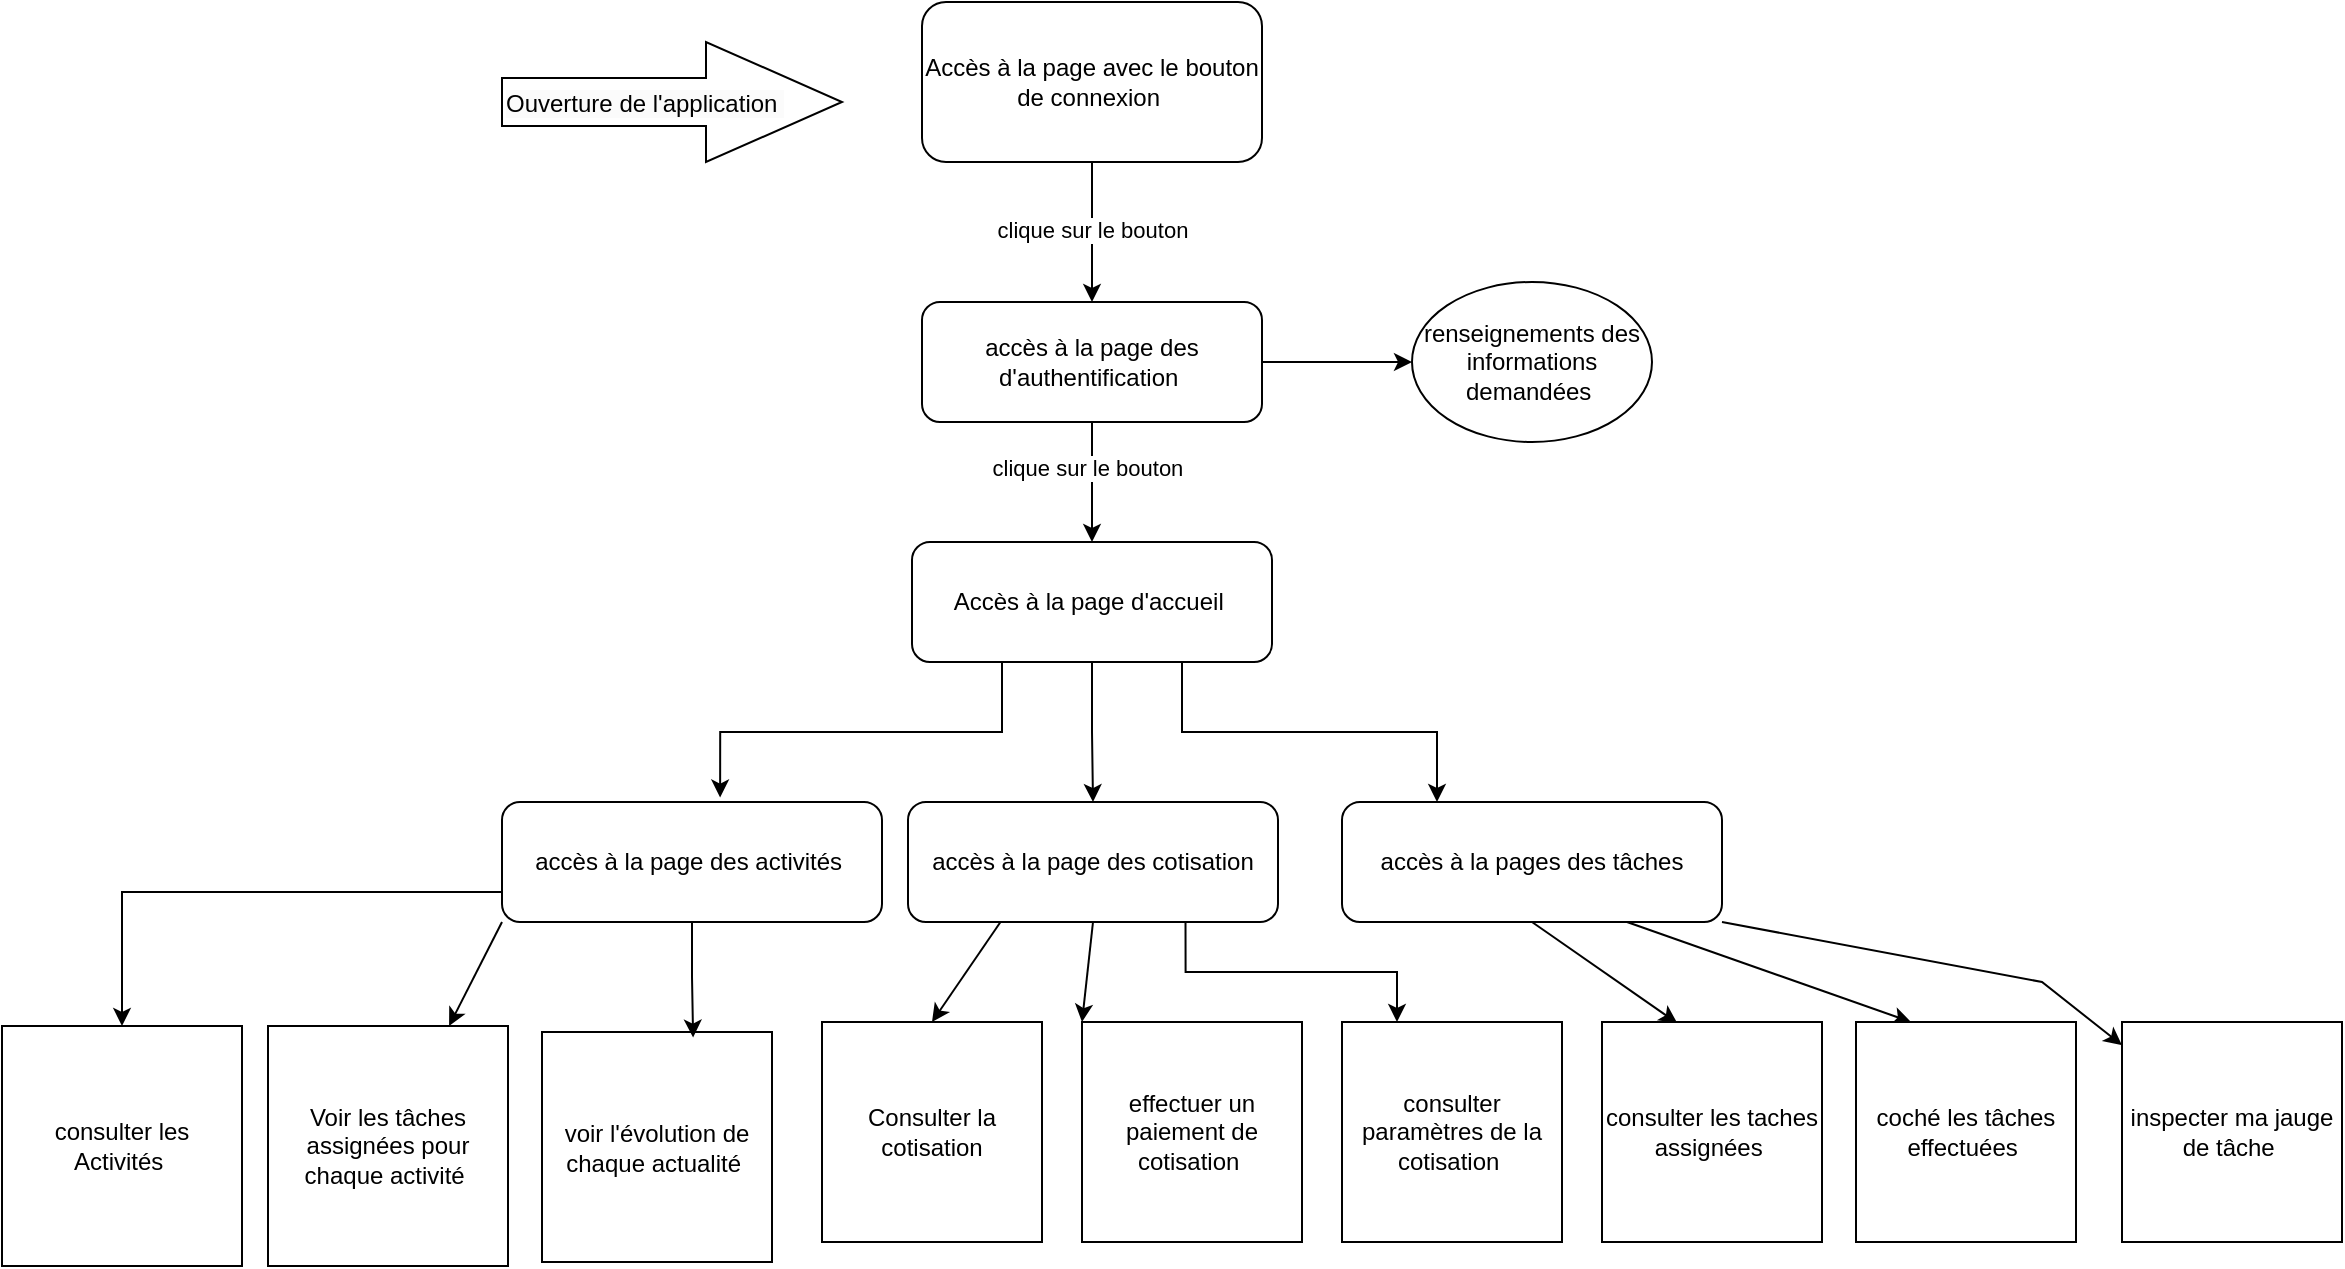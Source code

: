 <mxfile version="22.1.11" type="device">
  <diagram name="Page-1" id="XO49i9onH05lIG3nbgFd">
    <mxGraphModel dx="2281" dy="658" grid="1" gridSize="10" guides="1" tooltips="1" connect="1" arrows="1" fold="1" page="1" pageScale="1" pageWidth="827" pageHeight="1169" math="0" shadow="0">
      <root>
        <mxCell id="0" />
        <mxCell id="1" parent="0" />
        <mxCell id="NEAYHlA8jCif_8vsLs7x-7" style="edgeStyle=orthogonalEdgeStyle;rounded=0;orthogonalLoop=1;jettySize=auto;html=1;exitX=0.5;exitY=1;exitDx=0;exitDy=0;entryX=0.5;entryY=0;entryDx=0;entryDy=0;" edge="1" parent="1" source="NEAYHlA8jCif_8vsLs7x-1" target="NEAYHlA8jCif_8vsLs7x-6">
          <mxGeometry relative="1" as="geometry" />
        </mxCell>
        <mxCell id="NEAYHlA8jCif_8vsLs7x-8" value="clique sur le bouton" style="edgeLabel;html=1;align=center;verticalAlign=middle;resizable=0;points=[];" vertex="1" connectable="0" parent="NEAYHlA8jCif_8vsLs7x-7">
          <mxGeometry x="-0.046" relative="1" as="geometry">
            <mxPoint as="offset" />
          </mxGeometry>
        </mxCell>
        <mxCell id="NEAYHlA8jCif_8vsLs7x-1" value="Accès à la page avec le bouton de connexion&amp;nbsp;" style="rounded=1;whiteSpace=wrap;html=1;" vertex="1" parent="1">
          <mxGeometry x="280" y="30" width="170" height="80" as="geometry" />
        </mxCell>
        <mxCell id="NEAYHlA8jCif_8vsLs7x-3" value="" style="shape=singleArrow;whiteSpace=wrap;html=1;arrowWidth=0.4;arrowSize=0.4;" vertex="1" parent="1">
          <mxGeometry x="70" y="50" width="170" height="60" as="geometry" />
        </mxCell>
        <mxCell id="NEAYHlA8jCif_8vsLs7x-4" value="&lt;br style=&quot;border-color: var(--border-color); color: rgb(0, 0, 0); font-family: Helvetica; font-size: 12px; font-style: normal; font-variant-ligatures: normal; font-variant-caps: normal; font-weight: 400; letter-spacing: normal; orphans: 2; text-align: center; text-indent: 0px; text-transform: none; widows: 2; word-spacing: 0px; -webkit-text-stroke-width: 0px; background-color: rgb(251, 251, 251); text-decoration-thickness: initial; text-decoration-style: initial; text-decoration-color: initial;&quot;&gt;&lt;span style=&quot;color: rgb(0, 0, 0); font-family: Helvetica; font-size: 12px; font-style: normal; font-variant-ligatures: normal; font-variant-caps: normal; font-weight: 400; letter-spacing: normal; orphans: 2; text-align: center; text-indent: 0px; text-transform: none; widows: 2; word-spacing: 0px; -webkit-text-stroke-width: 0px; background-color: rgb(251, 251, 251); text-decoration-thickness: initial; text-decoration-style: initial; text-decoration-color: initial; float: none; display: inline !important;&quot;&gt;Ouverture de l&#39;application&amp;nbsp;&lt;/span&gt;" style="text;whiteSpace=wrap;html=1;" vertex="1" parent="1">
          <mxGeometry x="70" y="53" width="170" height="50" as="geometry" />
        </mxCell>
        <mxCell id="NEAYHlA8jCif_8vsLs7x-13" style="edgeStyle=orthogonalEdgeStyle;rounded=0;orthogonalLoop=1;jettySize=auto;html=1;exitX=0.5;exitY=1;exitDx=0;exitDy=0;entryX=0.5;entryY=0;entryDx=0;entryDy=0;" edge="1" parent="1" source="NEAYHlA8jCif_8vsLs7x-6" target="NEAYHlA8jCif_8vsLs7x-12">
          <mxGeometry relative="1" as="geometry" />
        </mxCell>
        <mxCell id="NEAYHlA8jCif_8vsLs7x-14" value="clique sur le bouton&amp;nbsp;" style="edgeLabel;html=1;align=center;verticalAlign=middle;resizable=0;points=[];" vertex="1" connectable="0" parent="NEAYHlA8jCif_8vsLs7x-13">
          <mxGeometry x="-0.247" y="-1" relative="1" as="geometry">
            <mxPoint as="offset" />
          </mxGeometry>
        </mxCell>
        <mxCell id="NEAYHlA8jCif_8vsLs7x-144" style="edgeStyle=orthogonalEdgeStyle;rounded=0;orthogonalLoop=1;jettySize=auto;html=1;exitX=1;exitY=0.5;exitDx=0;exitDy=0;entryX=0;entryY=0.5;entryDx=0;entryDy=0;" edge="1" parent="1" source="NEAYHlA8jCif_8vsLs7x-6" target="NEAYHlA8jCif_8vsLs7x-143">
          <mxGeometry relative="1" as="geometry" />
        </mxCell>
        <mxCell id="NEAYHlA8jCif_8vsLs7x-6" value="accès à la page des d&#39;authentification&amp;nbsp;" style="rounded=1;whiteSpace=wrap;html=1;" vertex="1" parent="1">
          <mxGeometry x="280" y="180" width="170" height="60" as="geometry" />
        </mxCell>
        <mxCell id="NEAYHlA8jCif_8vsLs7x-19" style="edgeStyle=orthogonalEdgeStyle;rounded=0;orthogonalLoop=1;jettySize=auto;html=1;exitX=0.5;exitY=1;exitDx=0;exitDy=0;entryX=0.5;entryY=0;entryDx=0;entryDy=0;" edge="1" parent="1" source="NEAYHlA8jCif_8vsLs7x-12" target="NEAYHlA8jCif_8vsLs7x-16">
          <mxGeometry relative="1" as="geometry" />
        </mxCell>
        <mxCell id="NEAYHlA8jCif_8vsLs7x-21" style="edgeStyle=orthogonalEdgeStyle;rounded=0;orthogonalLoop=1;jettySize=auto;html=1;exitX=0.75;exitY=1;exitDx=0;exitDy=0;entryX=0.25;entryY=0;entryDx=0;entryDy=0;" edge="1" parent="1" source="NEAYHlA8jCif_8vsLs7x-12" target="NEAYHlA8jCif_8vsLs7x-17">
          <mxGeometry relative="1" as="geometry" />
        </mxCell>
        <mxCell id="NEAYHlA8jCif_8vsLs7x-12" value="Accès à la page d&#39;accueil&amp;nbsp;" style="rounded=1;whiteSpace=wrap;html=1;" vertex="1" parent="1">
          <mxGeometry x="275" y="300" width="180" height="60" as="geometry" />
        </mxCell>
        <mxCell id="NEAYHlA8jCif_8vsLs7x-32" style="edgeStyle=orthogonalEdgeStyle;rounded=0;orthogonalLoop=1;jettySize=auto;html=1;exitX=0;exitY=0.75;exitDx=0;exitDy=0;" edge="1" parent="1" source="NEAYHlA8jCif_8vsLs7x-15" target="NEAYHlA8jCif_8vsLs7x-22">
          <mxGeometry relative="1" as="geometry" />
        </mxCell>
        <mxCell id="NEAYHlA8jCif_8vsLs7x-33" style="rounded=0;orthogonalLoop=1;jettySize=auto;html=1;exitX=0;exitY=1;exitDx=0;exitDy=0;" edge="1" parent="1" source="NEAYHlA8jCif_8vsLs7x-15" target="NEAYHlA8jCif_8vsLs7x-23">
          <mxGeometry relative="1" as="geometry" />
        </mxCell>
        <mxCell id="NEAYHlA8jCif_8vsLs7x-15" value="accès à la page des activités&amp;nbsp;" style="rounded=1;whiteSpace=wrap;html=1;" vertex="1" parent="1">
          <mxGeometry x="70" y="430" width="190" height="60" as="geometry" />
        </mxCell>
        <mxCell id="NEAYHlA8jCif_8vsLs7x-35" style="rounded=0;orthogonalLoop=1;jettySize=auto;html=1;exitX=0.25;exitY=1;exitDx=0;exitDy=0;entryX=0.5;entryY=0;entryDx=0;entryDy=0;" edge="1" parent="1" source="NEAYHlA8jCif_8vsLs7x-16" target="NEAYHlA8jCif_8vsLs7x-25">
          <mxGeometry relative="1" as="geometry" />
        </mxCell>
        <mxCell id="NEAYHlA8jCif_8vsLs7x-36" style="rounded=0;orthogonalLoop=1;jettySize=auto;html=1;exitX=0.5;exitY=1;exitDx=0;exitDy=0;entryX=0;entryY=0;entryDx=0;entryDy=0;" edge="1" parent="1" source="NEAYHlA8jCif_8vsLs7x-16" target="NEAYHlA8jCif_8vsLs7x-26">
          <mxGeometry relative="1" as="geometry" />
        </mxCell>
        <mxCell id="NEAYHlA8jCif_8vsLs7x-37" style="edgeStyle=orthogonalEdgeStyle;rounded=0;orthogonalLoop=1;jettySize=auto;html=1;exitX=0.75;exitY=1;exitDx=0;exitDy=0;entryX=0.25;entryY=0;entryDx=0;entryDy=0;" edge="1" parent="1" source="NEAYHlA8jCif_8vsLs7x-16" target="NEAYHlA8jCif_8vsLs7x-27">
          <mxGeometry relative="1" as="geometry" />
        </mxCell>
        <mxCell id="NEAYHlA8jCif_8vsLs7x-16" value="accès à la page des cotisation" style="rounded=1;whiteSpace=wrap;html=1;" vertex="1" parent="1">
          <mxGeometry x="273" y="430" width="185" height="60" as="geometry" />
        </mxCell>
        <mxCell id="NEAYHlA8jCif_8vsLs7x-39" style="rounded=0;orthogonalLoop=1;jettySize=auto;html=1;exitX=0.75;exitY=1;exitDx=0;exitDy=0;entryX=0.25;entryY=0;entryDx=0;entryDy=0;" edge="1" parent="1" source="NEAYHlA8jCif_8vsLs7x-17" target="NEAYHlA8jCif_8vsLs7x-29">
          <mxGeometry relative="1" as="geometry" />
        </mxCell>
        <mxCell id="NEAYHlA8jCif_8vsLs7x-40" style="rounded=0;orthogonalLoop=1;jettySize=auto;html=1;exitX=1;exitY=1;exitDx=0;exitDy=0;" edge="1" parent="1" source="NEAYHlA8jCif_8vsLs7x-17" target="NEAYHlA8jCif_8vsLs7x-30">
          <mxGeometry relative="1" as="geometry">
            <Array as="points">
              <mxPoint x="840" y="520" />
            </Array>
          </mxGeometry>
        </mxCell>
        <mxCell id="NEAYHlA8jCif_8vsLs7x-17" value="accès à la pages des tâches" style="rounded=1;whiteSpace=wrap;html=1;" vertex="1" parent="1">
          <mxGeometry x="490" y="430" width="190" height="60" as="geometry" />
        </mxCell>
        <mxCell id="NEAYHlA8jCif_8vsLs7x-18" style="edgeStyle=orthogonalEdgeStyle;rounded=0;orthogonalLoop=1;jettySize=auto;html=1;exitX=0.25;exitY=1;exitDx=0;exitDy=0;entryX=0.574;entryY=-0.037;entryDx=0;entryDy=0;entryPerimeter=0;" edge="1" parent="1" source="NEAYHlA8jCif_8vsLs7x-12" target="NEAYHlA8jCif_8vsLs7x-15">
          <mxGeometry relative="1" as="geometry" />
        </mxCell>
        <mxCell id="NEAYHlA8jCif_8vsLs7x-22" value="consulter les Activités&amp;nbsp;" style="whiteSpace=wrap;html=1;aspect=fixed;" vertex="1" parent="1">
          <mxGeometry x="-180" y="542" width="120" height="120" as="geometry" />
        </mxCell>
        <mxCell id="NEAYHlA8jCif_8vsLs7x-23" value="Voir les tâches assignées pour chaque activité&amp;nbsp;" style="whiteSpace=wrap;html=1;aspect=fixed;" vertex="1" parent="1">
          <mxGeometry x="-47" y="542" width="120" height="120" as="geometry" />
        </mxCell>
        <mxCell id="NEAYHlA8jCif_8vsLs7x-24" value="voir l&#39;évolution de chaque actualité&amp;nbsp;" style="whiteSpace=wrap;html=1;aspect=fixed;" vertex="1" parent="1">
          <mxGeometry x="90" y="545" width="115" height="115" as="geometry" />
        </mxCell>
        <mxCell id="NEAYHlA8jCif_8vsLs7x-25" value="Consulter la cotisation" style="whiteSpace=wrap;html=1;aspect=fixed;" vertex="1" parent="1">
          <mxGeometry x="230" y="540" width="110" height="110" as="geometry" />
        </mxCell>
        <mxCell id="NEAYHlA8jCif_8vsLs7x-26" value="effectuer un paiement de cotisation&amp;nbsp;" style="whiteSpace=wrap;html=1;aspect=fixed;" vertex="1" parent="1">
          <mxGeometry x="360" y="540" width="110" height="110" as="geometry" />
        </mxCell>
        <mxCell id="NEAYHlA8jCif_8vsLs7x-27" value="consulter paramètres de la cotisation&amp;nbsp;" style="whiteSpace=wrap;html=1;aspect=fixed;" vertex="1" parent="1">
          <mxGeometry x="490" y="540" width="110" height="110" as="geometry" />
        </mxCell>
        <mxCell id="NEAYHlA8jCif_8vsLs7x-28" value="consulter les taches assignées&amp;nbsp;" style="whiteSpace=wrap;html=1;aspect=fixed;" vertex="1" parent="1">
          <mxGeometry x="620" y="540" width="110" height="110" as="geometry" />
        </mxCell>
        <mxCell id="NEAYHlA8jCif_8vsLs7x-29" value="coché les tâches effectuées&amp;nbsp;" style="whiteSpace=wrap;html=1;aspect=fixed;" vertex="1" parent="1">
          <mxGeometry x="747" y="540" width="110" height="110" as="geometry" />
        </mxCell>
        <mxCell id="NEAYHlA8jCif_8vsLs7x-30" value="inspecter ma jauge de tâche&amp;nbsp;" style="whiteSpace=wrap;html=1;aspect=fixed;" vertex="1" parent="1">
          <mxGeometry x="880" y="540" width="110" height="110" as="geometry" />
        </mxCell>
        <mxCell id="NEAYHlA8jCif_8vsLs7x-34" style="edgeStyle=orthogonalEdgeStyle;rounded=0;orthogonalLoop=1;jettySize=auto;html=1;exitX=0.5;exitY=1;exitDx=0;exitDy=0;entryX=0.657;entryY=0.024;entryDx=0;entryDy=0;entryPerimeter=0;" edge="1" parent="1" source="NEAYHlA8jCif_8vsLs7x-15" target="NEAYHlA8jCif_8vsLs7x-24">
          <mxGeometry relative="1" as="geometry" />
        </mxCell>
        <mxCell id="NEAYHlA8jCif_8vsLs7x-38" style="rounded=0;orthogonalLoop=1;jettySize=auto;html=1;exitX=0.5;exitY=1;exitDx=0;exitDy=0;entryX=0.342;entryY=0.005;entryDx=0;entryDy=0;entryPerimeter=0;" edge="1" parent="1" source="NEAYHlA8jCif_8vsLs7x-17" target="NEAYHlA8jCif_8vsLs7x-28">
          <mxGeometry relative="1" as="geometry" />
        </mxCell>
        <mxCell id="NEAYHlA8jCif_8vsLs7x-143" value="renseignements des informations demandées&amp;nbsp;" style="ellipse;whiteSpace=wrap;html=1;" vertex="1" parent="1">
          <mxGeometry x="525" y="170" width="120" height="80" as="geometry" />
        </mxCell>
      </root>
    </mxGraphModel>
  </diagram>
</mxfile>
